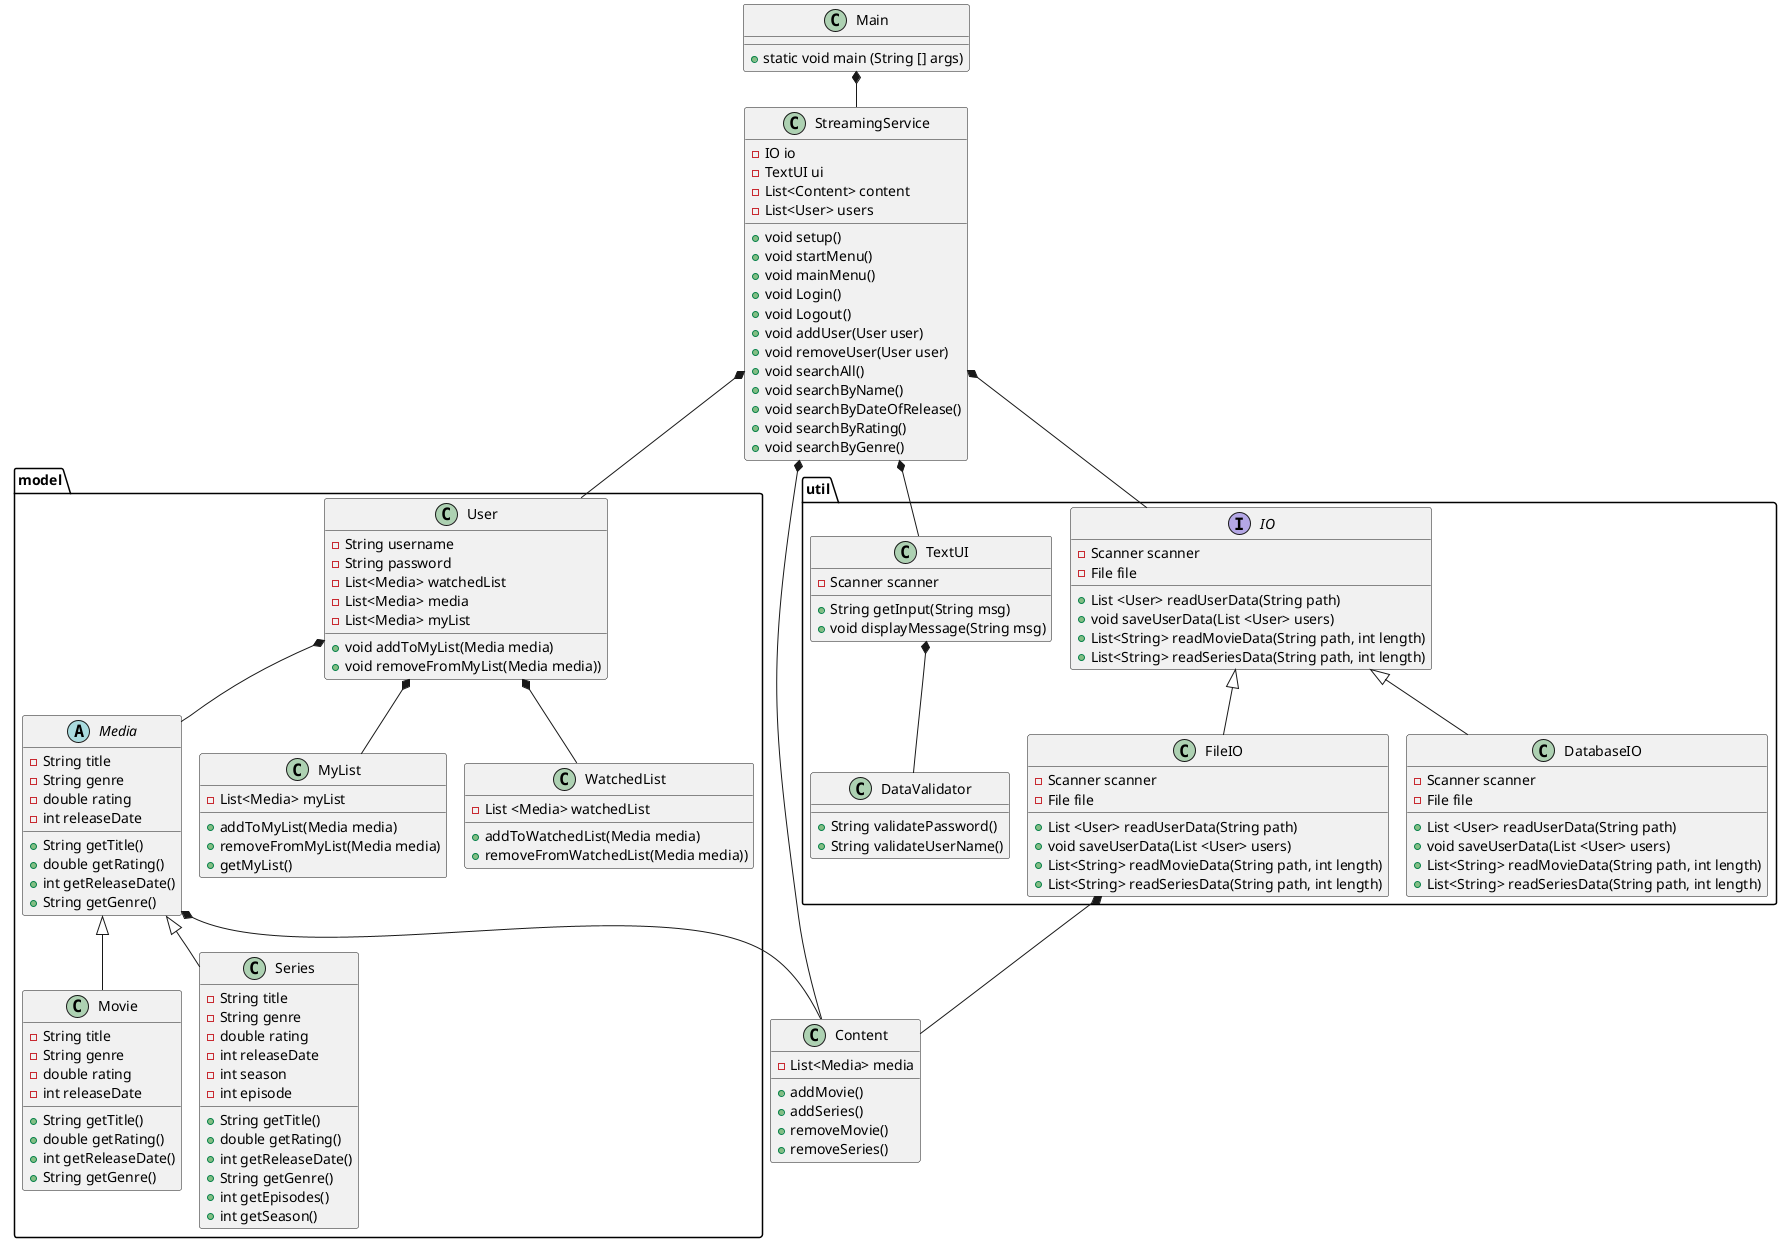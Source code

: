 @startuml
!pragma layout smetana
'https://plantuml.com/class-diagram

'Pakker, model og util
'Domænemodel giver nye entity klasser

package "util"
{

Interface IO{
- Scanner scanner
- File file
+ List <User> readUserData(String path)
+ void saveUserData(List <User> users)
+ List<String> readMovieData(String path, int length)
+ List<String> readSeriesData(String path, int length)
}

Class FileIO{
- Scanner scanner
- File file
+ List <User> readUserData(String path)
+ void saveUserData(List <User> users)
+ List<String> readMovieData(String path, int length)
+ List<String> readSeriesData(String path, int length)
}

Class DatabaseIO{
- Scanner scanner
- File file
+ List <User> readUserData(String path)
+ void saveUserData(List <User> users)
+ List<String> readMovieData(String path, int length)
+ List<String> readSeriesData(String path, int length)
}


Class TextUI{
- Scanner scanner
+ String getInput(String msg)
+ void displayMessage(String msg)
}

Class DataValidator{
+ String validatePassword()
+ String validateUserName()
}

}

package "model"
{
Abstract Class Media{
- String title
- String genre
- double rating
- int releaseDate
+ String getTitle()
+ double getRating()
+ int getReleaseDate()
+ String getGenre()
}

Class Movie{
- String title
- String genre
- double rating
- int releaseDate
+ String getTitle()
+ double getRating()
+ int getReleaseDate()
+ String getGenre()
}

Class Series{
- String title
- String genre
- double rating
- int releaseDate
- int season
- int episode
+ String getTitle()
+ double getRating()
+ int getReleaseDate()
+ String getGenre()
+ int getEpisodes()
+ int getSeason()
}

Class User{
- String username
- String password
- List<Media> watchedList
- List<Media> media
- List<Media> myList
+ void addToMyList(Media media)
+ void removeFromMyList(Media media))
}


Class MyList{
- List<Media> myList
+ addToMyList(Media media)
+ removeFromMyList(Media media)
+ getMyList()
}

Class WatchedList{
- List <Media> watchedList
+ addToWatchedList(Media media)
+ removeFromWatchedList(Media media))

}

}

Class StreamingService{
- IO io
- TextUI ui
- List<Content> content
- List<User> users
+ void setup()
+ void startMenu()
+ void mainMenu()
+ void Login()
+ void Logout()
+ void addUser(User user)
+ void removeUser(User user)
+ void searchAll()
+ void searchByName()
+ void searchByDateOfRelease()
+ void searchByRating()
+ void searchByGenre()
}

Class Content{

- List<Media> media

+ addMovie()
+ addSeries()
+ removeMovie()
+ removeSeries()
}

Class Main
Main : + static void main (String [] args)

Main *-- StreamingService
StreamingService *-- IO
StreamingService *-- User
StreamingService *-- TextUI

StreamingService *-- Content
User *-- Media
TextUI *-- DataValidator
FileIO *-- Content
User *-- MyList
User *-- WatchedList
Media *-- Content
Media <|-- Movie
Media <|-- Series
IO <|-- FileIO
IO <|-- DatabaseIO

@enduml